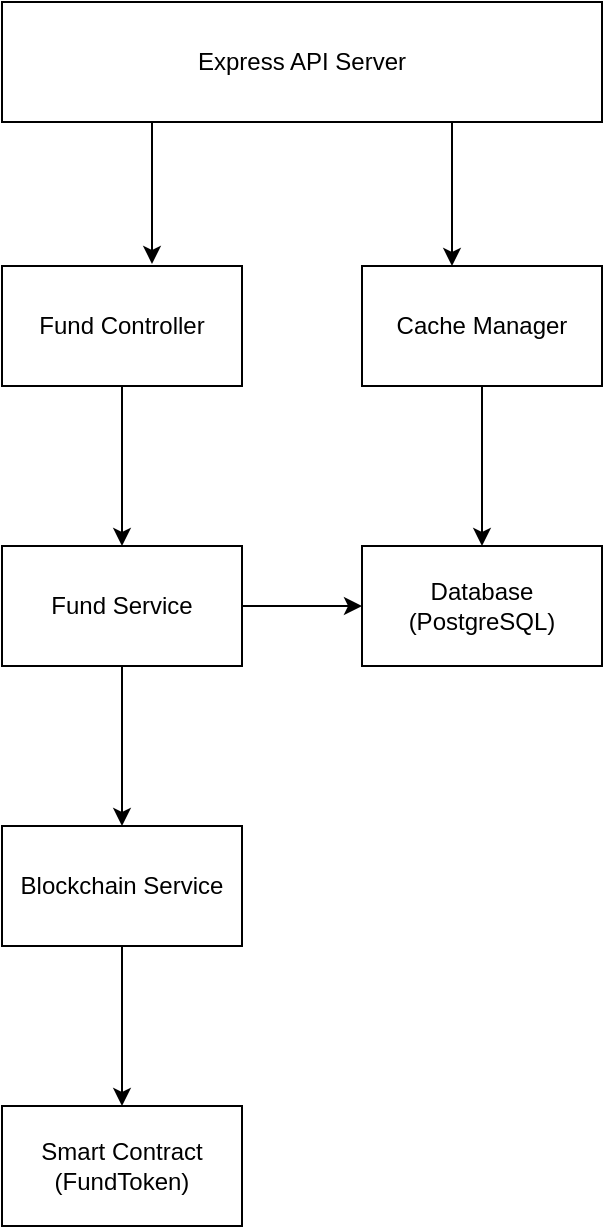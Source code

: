 <mxfile version="26.0.16">
  <diagram name="Page-1" id="QgpVLrM81mdTvXYx2PPj">
    <mxGraphModel dx="1434" dy="772" grid="1" gridSize="10" guides="1" tooltips="1" connect="1" arrows="1" fold="1" page="1" pageScale="1" pageWidth="850" pageHeight="1100" math="0" shadow="0">
      <root>
        <mxCell id="0" />
        <mxCell id="1" parent="0" />
        <mxCell id="Z1E9AQAm0BA7jFC99icm-8" value="Express API Server" style="rounded=0;whiteSpace=wrap;html=1;" vertex="1" parent="1">
          <mxGeometry x="250" y="50" width="300" height="60" as="geometry" />
        </mxCell>
        <mxCell id="Z1E9AQAm0BA7jFC99icm-18" value="" style="edgeStyle=orthogonalEdgeStyle;rounded=0;orthogonalLoop=1;jettySize=auto;html=1;" edge="1" parent="1" source="Z1E9AQAm0BA7jFC99icm-9" target="Z1E9AQAm0BA7jFC99icm-17">
          <mxGeometry relative="1" as="geometry" />
        </mxCell>
        <mxCell id="Z1E9AQAm0BA7jFC99icm-9" value="Fund Controller" style="rounded=0;whiteSpace=wrap;html=1;" vertex="1" parent="1">
          <mxGeometry x="250" y="182" width="120" height="60" as="geometry" />
        </mxCell>
        <mxCell id="Z1E9AQAm0BA7jFC99icm-20" value="" style="edgeStyle=orthogonalEdgeStyle;rounded=0;orthogonalLoop=1;jettySize=auto;html=1;" edge="1" parent="1" source="Z1E9AQAm0BA7jFC99icm-10" target="Z1E9AQAm0BA7jFC99icm-19">
          <mxGeometry relative="1" as="geometry" />
        </mxCell>
        <mxCell id="Z1E9AQAm0BA7jFC99icm-10" value="Cache Manager" style="rounded=0;whiteSpace=wrap;html=1;" vertex="1" parent="1">
          <mxGeometry x="430" y="182" width="120" height="60" as="geometry" />
        </mxCell>
        <mxCell id="Z1E9AQAm0BA7jFC99icm-21" value="" style="edgeStyle=orthogonalEdgeStyle;rounded=0;orthogonalLoop=1;jettySize=auto;html=1;" edge="1" parent="1" source="Z1E9AQAm0BA7jFC99icm-17" target="Z1E9AQAm0BA7jFC99icm-19">
          <mxGeometry relative="1" as="geometry" />
        </mxCell>
        <mxCell id="Z1E9AQAm0BA7jFC99icm-23" value="" style="edgeStyle=orthogonalEdgeStyle;rounded=0;orthogonalLoop=1;jettySize=auto;html=1;" edge="1" parent="1" source="Z1E9AQAm0BA7jFC99icm-17" target="Z1E9AQAm0BA7jFC99icm-22">
          <mxGeometry relative="1" as="geometry" />
        </mxCell>
        <mxCell id="Z1E9AQAm0BA7jFC99icm-17" value="Fund Service" style="rounded=0;whiteSpace=wrap;html=1;" vertex="1" parent="1">
          <mxGeometry x="250" y="322" width="120" height="60" as="geometry" />
        </mxCell>
        <mxCell id="Z1E9AQAm0BA7jFC99icm-19" value="Database&lt;div&gt;(PostgreSQL)&lt;/div&gt;" style="whiteSpace=wrap;html=1;rounded=0;" vertex="1" parent="1">
          <mxGeometry x="430" y="322" width="120" height="60" as="geometry" />
        </mxCell>
        <mxCell id="Z1E9AQAm0BA7jFC99icm-25" value="" style="edgeStyle=orthogonalEdgeStyle;rounded=0;orthogonalLoop=1;jettySize=auto;html=1;" edge="1" parent="1" source="Z1E9AQAm0BA7jFC99icm-22" target="Z1E9AQAm0BA7jFC99icm-24">
          <mxGeometry relative="1" as="geometry" />
        </mxCell>
        <mxCell id="Z1E9AQAm0BA7jFC99icm-22" value="Blockchain Service" style="whiteSpace=wrap;html=1;rounded=0;" vertex="1" parent="1">
          <mxGeometry x="250" y="462" width="120" height="60" as="geometry" />
        </mxCell>
        <mxCell id="Z1E9AQAm0BA7jFC99icm-24" value="Smart Contract&lt;div&gt;(FundToken)&lt;/div&gt;" style="whiteSpace=wrap;html=1;rounded=0;" vertex="1" parent="1">
          <mxGeometry x="250" y="602" width="120" height="60" as="geometry" />
        </mxCell>
        <mxCell id="Z1E9AQAm0BA7jFC99icm-26" style="edgeStyle=orthogonalEdgeStyle;rounded=0;orthogonalLoop=1;jettySize=auto;html=1;exitX=0.25;exitY=1;exitDx=0;exitDy=0;entryX=0.625;entryY=-0.017;entryDx=0;entryDy=0;entryPerimeter=0;" edge="1" parent="1" source="Z1E9AQAm0BA7jFC99icm-8" target="Z1E9AQAm0BA7jFC99icm-9">
          <mxGeometry relative="1" as="geometry" />
        </mxCell>
        <mxCell id="Z1E9AQAm0BA7jFC99icm-27" style="edgeStyle=orthogonalEdgeStyle;rounded=0;orthogonalLoop=1;jettySize=auto;html=1;exitX=0.75;exitY=1;exitDx=0;exitDy=0;entryX=0.375;entryY=0;entryDx=0;entryDy=0;entryPerimeter=0;" edge="1" parent="1" source="Z1E9AQAm0BA7jFC99icm-8" target="Z1E9AQAm0BA7jFC99icm-10">
          <mxGeometry relative="1" as="geometry" />
        </mxCell>
      </root>
    </mxGraphModel>
  </diagram>
</mxfile>
